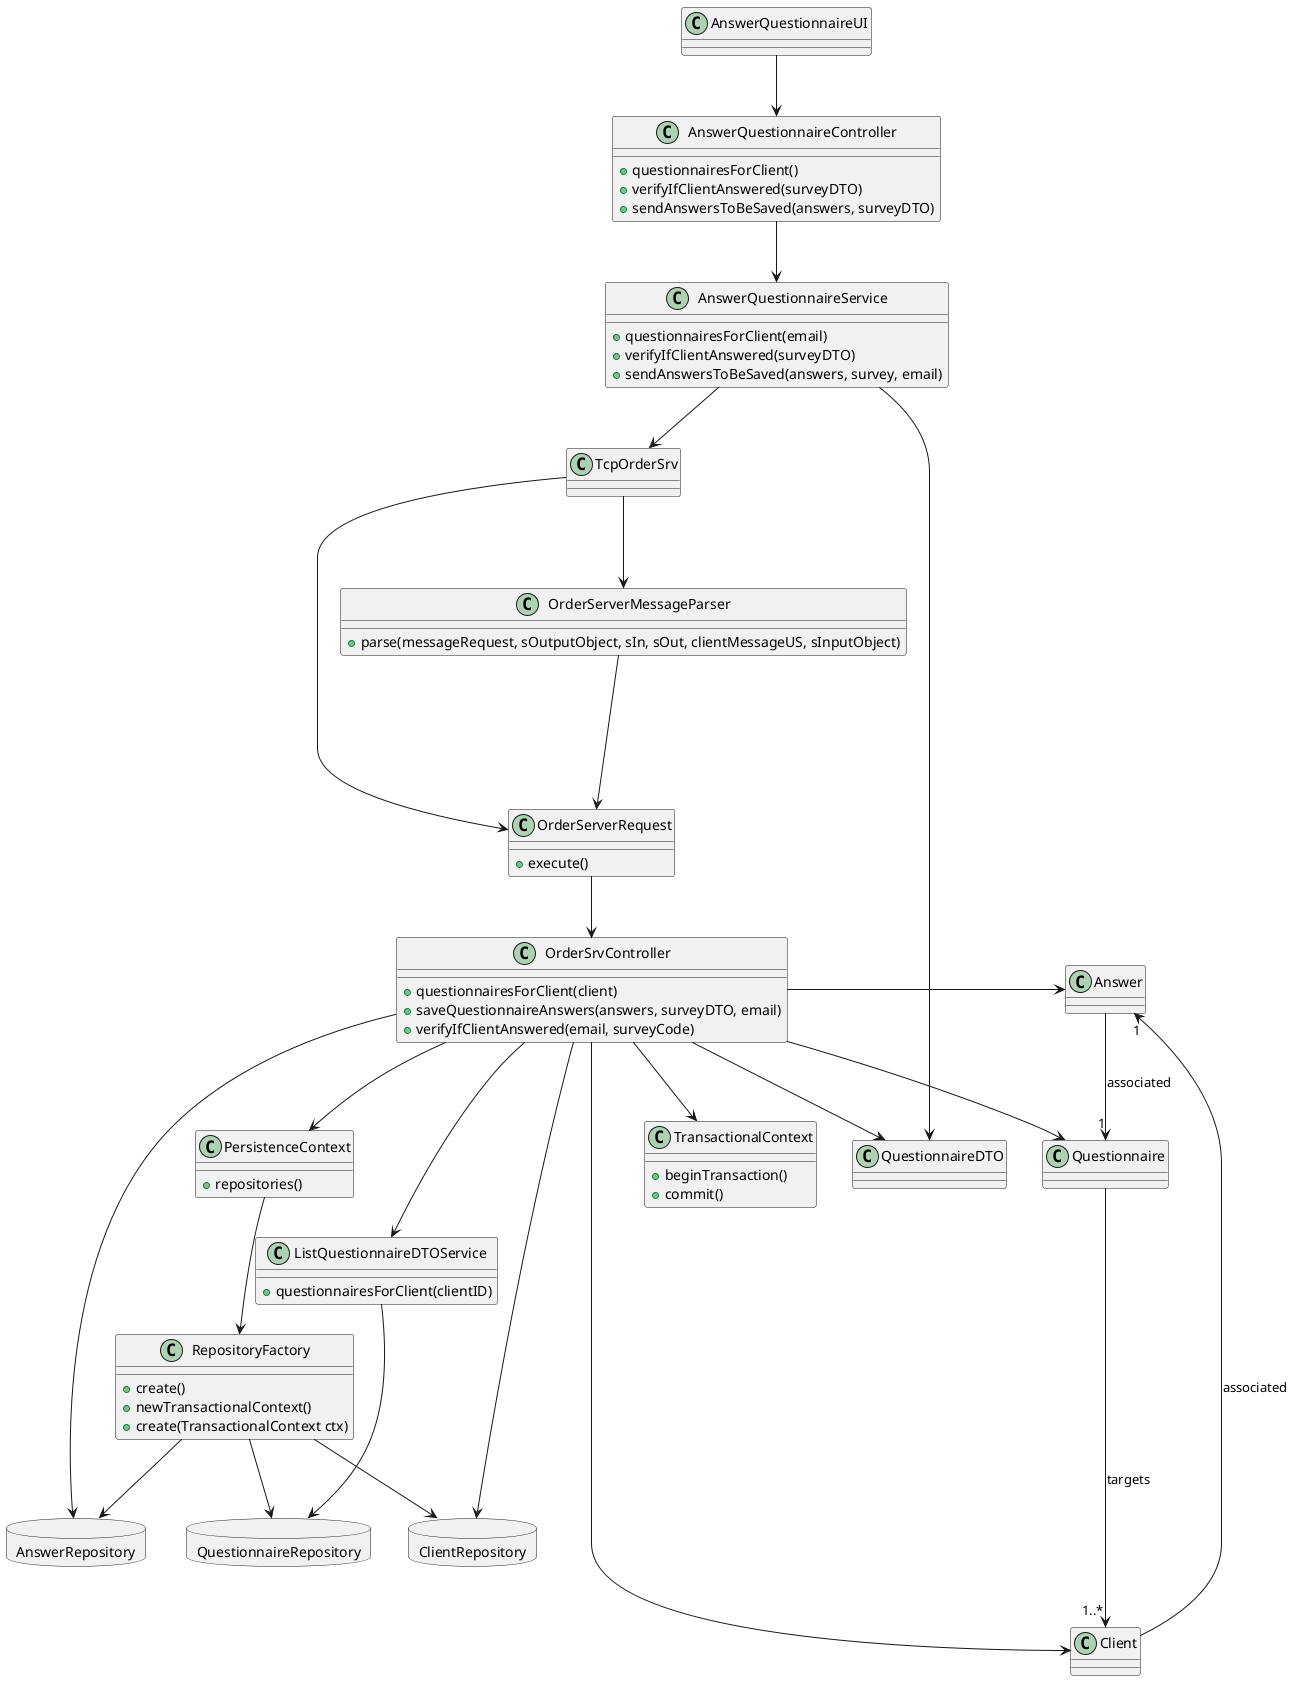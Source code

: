 @startuml
'https://plantuml.com/class-diagram



class AnswerQuestionnaireUI
class AnswerQuestionnaireController
class AnswerQuestionnaireService
class Answer
class Client
class Questionnaire
class QuestionnaireDTO
class ListQuestionnaireDTOService
class TcpOrderSrv

class OrderServerMessageParser
class OrderServerRequest
class OrderSrvController

class ListQuestionnaireDTOService {
+questionnairesForClient(clientID)
}

class PersistenceContext{
+repositories()
}


class Client{
}

class OrderServerMessageParser {
+parse(messageRequest, sOutputObject, sIn, sOut, clientMessageUS, sInputObject)
}

class OrderServerRequest {
+execute()
}

class TransactionalContext{
+beginTransaction()
+commit()
}


class AnswerQuestionnaireController {
+questionnairesForClient()
+verifyIfClientAnswered(surveyDTO)
+sendAnswersToBeSaved(answers, surveyDTO)

}

class AnswerQuestionnaireService {
+questionnairesForClient(email)
+verifyIfClientAnswered(surveyDTO)
+sendAnswersToBeSaved(answers, survey, email)
}

database AnswerRepository{
}


database ClientRepository{
}

database QuestionnaireRepository {
}



class RepositoryFactory{
+create()
+newTransactionalContext()
+create(TransactionalContext ctx)
}

class OrderSrvController {
+questionnairesForClient(client)
+saveQuestionnaireAnswers(answers, surveyDTO, email)
+verifyIfClientAnswered(email, surveyCode)
}

AnswerQuestionnaireUI --> AnswerQuestionnaireController
AnswerQuestionnaireController --> AnswerQuestionnaireService
AnswerQuestionnaireService --> TcpOrderSrv
AnswerQuestionnaireService --> QuestionnaireDTO
OrderSrvController --> ClientRepository
OrderSrvController --> AnswerRepository
OrderSrvController --> QuestionnaireDTO
OrderSrvController --> Questionnaire
OrderSrvController --> Client
OrderSrvController -> Answer
OrderSrvController --> ListQuestionnaireDTOService

ListQuestionnaireDTOService --> QuestionnaireRepository

OrderSrvController -->PersistenceContext
OrderSrvController -->TransactionalContext

PersistenceContext -->RepositoryFactory
RepositoryFactory -->ClientRepository
RepositoryFactory -->QuestionnaireRepository
RepositoryFactory -->AnswerRepository

Client -----> "1" Answer : associated
Questionnaire -> "1..*" Client : targets
Answer -> "1"  Questionnaire : associated


TcpOrderSrv --> OrderServerMessageParser
TcpOrderSrv -----> OrderServerRequest
OrderServerMessageParser --> OrderServerRequest
OrderServerRequest --> OrderSrvController

@enduml